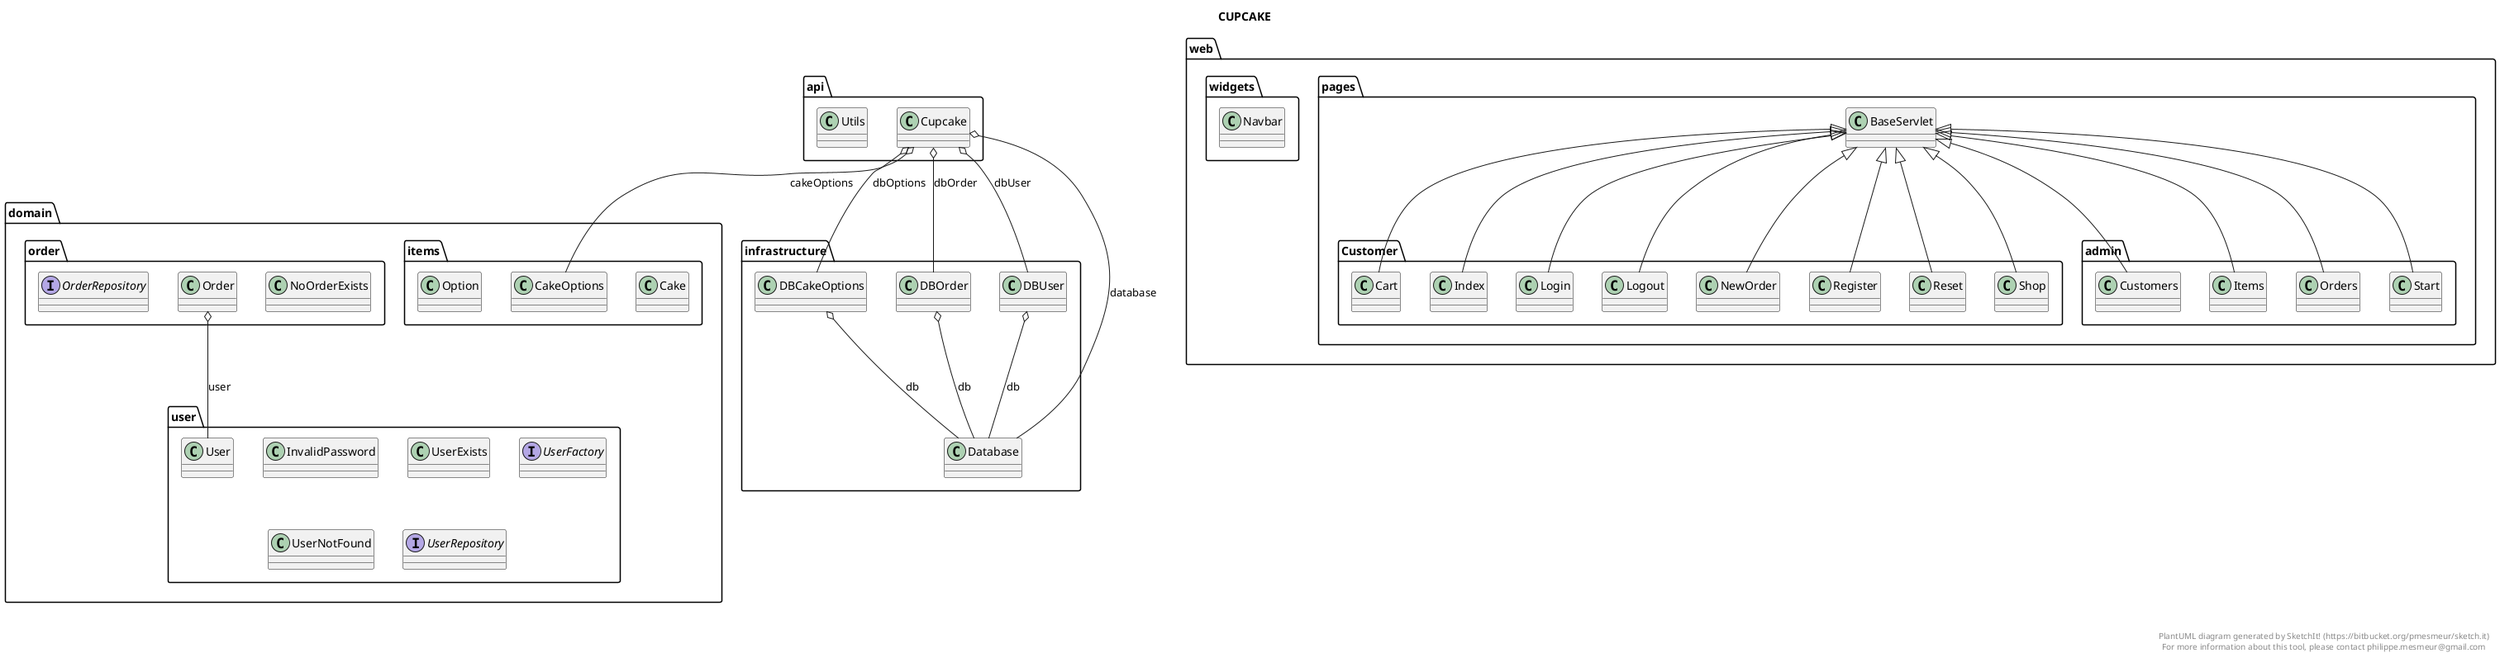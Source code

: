 @startuml

title CUPCAKE

    namespace api {
      class api.Cupcake {
      }
    }
  


    namespace api {
      class api.Utils {
      }
    }

  


    namespace domain.items {
      class domain.items.Cake {
      }
    }

  


    namespace domain.items {
      class domain.items.CakeOptions {
      }
    }

  


    namespace domain.items {
      class domain.items.Option {
      }
    }
  


    namespace domain.order {
      class domain.order.NoOrderExists {
      }
    }

  


    namespace domain.order {
      class domain.order.Order {
      }
}
  


    namespace domain.order {
      interface domain.order.OrderRepository {
      }
    }
 
  


    namespace domain.user {
      class domain.user.InvalidPassword {
      }
    }
 
  


    namespace domain.user {
      class domain.user.User {
      }
    }
  
  

    namespace domain.user {
      class domain.user.UserExists {
      }
    }
  
  


    namespace domain.user {
      interface domain.user.UserFactory {
      }
    }
  
  


    namespace domain.user {
      class domain.user.UserNotFound {
      }
    
  }
  


    namespace domain.user {
      interface domain.user.UserRepository {
      }
    }
  
  


    namespace infrastructure {
      class infrastructure.DBCakeOptions {
      }
    }
  
  


    namespace infrastructure {
      class infrastructure.DBOrder {
      }
    }
  
  


    namespace infrastructure {
      class infrastructure.DBUser {
      }
    }
  
  


    namespace infrastructure {
      class infrastructure.Database {
      }
    }
  
  

    namespace web{
    namespace web.pages {
      class web.pages.BaseServlet {
      }
    }
  
  


    namespace web.pages {
      namespace Customer {
        class web.pages.Customer.Cart {
        }
      }
    }
  
  

    namespace web.pages {
      namespace Customer {
        class web.pages.Customer.Index {
        }
      }
    }

  

    namespace web.pages {
      namespace Customer {
        class web.pages.Customer.Login {
        }
      }
  }
  

    namespace web.pages {
      namespace Customer {
        class web.pages.Customer.Logout {
        }
      }
  }
  

    namespace web.pages {
      namespace Customer {
        class web.pages.Customer.NewOrder {
        }
      }
    }
 
  

    namespace web.pages {
      namespace Customer {
        class web.pages.Customer.Register {
        }
      }
    }
 
  

    namespace web.pages {
      namespace Customer {
        class web.pages.Customer.Reset {
        }
      }
    }
 
  

    namespace web.pages {
      namespace Customer {
        class web.pages.Customer.Shop {
        }
      }
    }
 
  


    namespace web.pages {
      namespace admin {
        class web.pages.admin.Customers {
        }
      }
    }
  
  


    namespace web.pages {
      namespace admin {
        class web.pages.admin.Items {
        }
      }
    }
  
  

    namespace web.pages {
      namespace admin {
        class web.pages.admin.Orders {
        }
      }
    }

  

    namespace web.pages {
      namespace admin {
        class web.pages.admin.Start {
        }

      }
    }
  


    namespace web.widgets {
      class web.widgets.Navbar {
      }
    }
}
  

  api.Cupcake o-- domain.items.CakeOptions : cakeOptions
  api.Cupcake o-- infrastructure.Database : database
  api.Cupcake o-- infrastructure.DBCakeOptions : dbOptions
  api.Cupcake o-- infrastructure.DBOrder : dbOrder
  api.Cupcake o-- infrastructure.DBUser : dbUser
  domain.order.Order o-- domain.user.User : user
  infrastructure.DBCakeOptions o-- infrastructure.Database : db
  infrastructure.DBOrder o-- infrastructure.Database : db
  infrastructure.DBUser o-- infrastructure.Database : db
  web.pages.Customer.Cart -up-|> web.pages.BaseServlet
  web.pages.Customer.Index -up-|> web.pages.BaseServlet
  web.pages.Customer.Login -up-|> web.pages.BaseServlet
  web.pages.Customer.Logout -up-|> web.pages.BaseServlet
  web.pages.Customer.NewOrder -up-|> web.pages.BaseServlet
  web.pages.Customer.Register -up-|> web.pages.BaseServlet
  web.pages.Customer.Reset -up-|> web.pages.BaseServlet
  web.pages.Customer.Shop -up-|> web.pages.BaseServlet
  web.pages.admin.Customers -up-|> web.pages.BaseServlet
  web.pages.admin.Items -up-|> web.pages.BaseServlet
  web.pages.admin.Orders -up-|> web.pages.BaseServlet
  web.pages.admin.Start -up-|> web.pages.BaseServlet


right footer


PlantUML diagram generated by SketchIt! (https://bitbucket.org/pmesmeur/sketch.it)
For more information about this tool, please contact philippe.mesmeur@gmail.com
endfooter

@enduml
